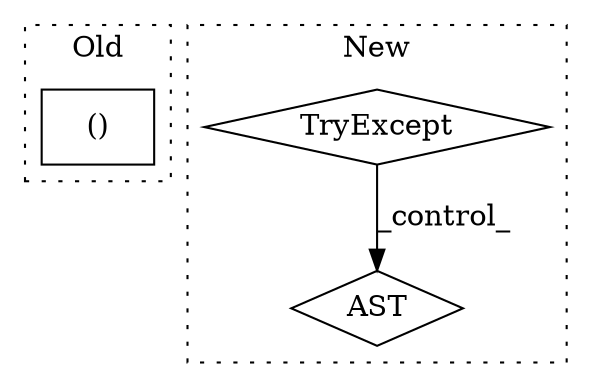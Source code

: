 digraph G {
subgraph cluster0 {
1 [label="()" a="54" s="13992" l="5" shape="box"];
label = "Old";
style="dotted";
}
subgraph cluster1 {
2 [label="TryExcept" a="71" s="14075" l="33" shape="diamond"];
3 [label="AST" a="2" s="14699,0" l="6,0" shape="diamond"];
label = "New";
style="dotted";
}
2 -> 3 [label="_control_"];
}